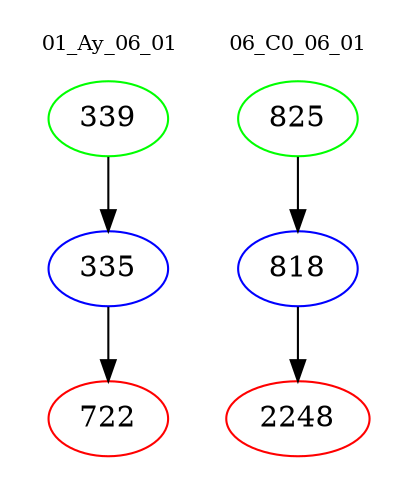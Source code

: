 digraph{
subgraph cluster_0 {
color = white
label = "01_Ay_06_01";
fontsize=10;
T0_339 [label="339", color="green"]
T0_339 -> T0_335 [color="black"]
T0_335 [label="335", color="blue"]
T0_335 -> T0_722 [color="black"]
T0_722 [label="722", color="red"]
}
subgraph cluster_1 {
color = white
label = "06_C0_06_01";
fontsize=10;
T1_825 [label="825", color="green"]
T1_825 -> T1_818 [color="black"]
T1_818 [label="818", color="blue"]
T1_818 -> T1_2248 [color="black"]
T1_2248 [label="2248", color="red"]
}
}
